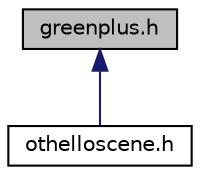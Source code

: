 digraph "greenplus.h"
{
  edge [fontname="Helvetica",fontsize="10",labelfontname="Helvetica",labelfontsize="10"];
  node [fontname="Helvetica",fontsize="10",shape=record];
  Node3 [label="greenplus.h",height=0.2,width=0.4,color="black", fillcolor="grey75", style="filled", fontcolor="black"];
  Node3 -> Node4 [dir="back",color="midnightblue",fontsize="10",style="solid"];
  Node4 [label="othelloscene.h",height=0.2,width=0.4,color="black", fillcolor="white", style="filled",URL="$othelloscene_8h.html",tooltip="othelloScene::othelloScene, constuctor that sets the scene "];
}
